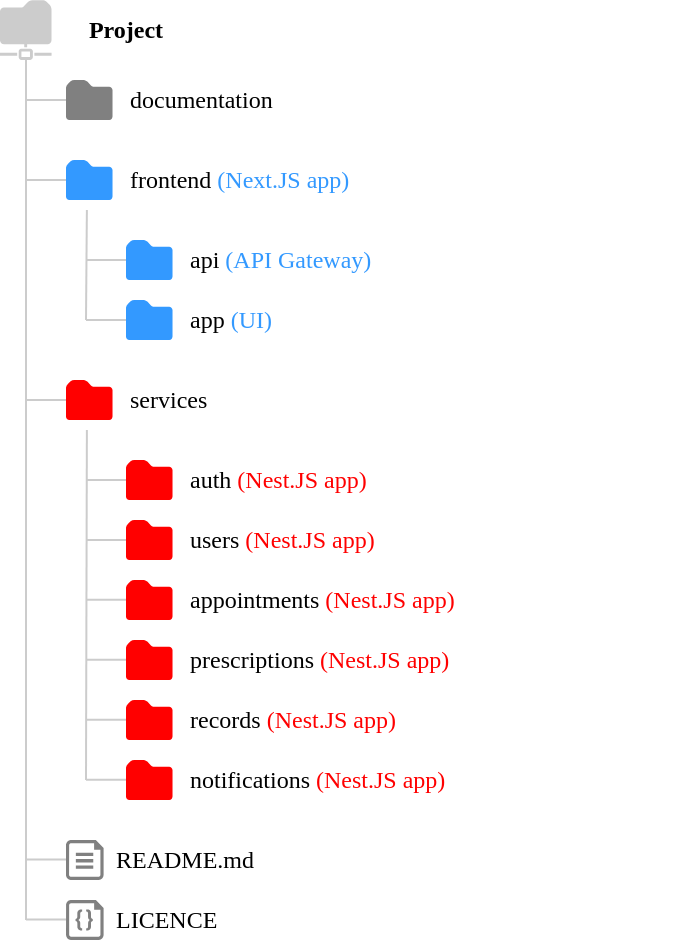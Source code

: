 <mxfile version="28.0.4">
  <diagram name="Page-1" id="RI052Ass6KsZAgoyUiPx">
    <mxGraphModel dx="920" dy="574" grid="1" gridSize="10" guides="1" tooltips="1" connect="1" arrows="1" fold="1" page="1" pageScale="1" pageWidth="850" pageHeight="1100" math="0" shadow="0">
      <root>
        <mxCell id="0" />
        <mxCell id="1" parent="0" />
        <mxCell id="jASODgR0XXV5XVLS1rNU-54" value="" style="group" parent="1" vertex="1" connectable="0">
          <mxGeometry x="87" y="80" width="343" height="475" as="geometry" />
        </mxCell>
        <mxCell id="jASODgR0XXV5XVLS1rNU-2" value="&lt;font face=&quot;Fira Code&quot;&gt;&lt;b&gt;Project&lt;/b&gt;&lt;/font&gt;" style="text;html=1;align=center;verticalAlign=middle;whiteSpace=wrap;rounded=0;" parent="jASODgR0XXV5XVLS1rNU-54" vertex="1">
          <mxGeometry x="33" width="60" height="30" as="geometry" />
        </mxCell>
        <mxCell id="jASODgR0XXV5XVLS1rNU-3" value="" style="endArrow=none;html=1;rounded=0;strokeColor=#CCCCCC;" parent="jASODgR0XXV5XVLS1rNU-54" edge="1">
          <mxGeometry width="50" height="50" relative="1" as="geometry">
            <mxPoint x="13" y="460" as="sourcePoint" />
            <mxPoint x="13" y="30" as="targetPoint" />
          </mxGeometry>
        </mxCell>
        <mxCell id="jASODgR0XXV5XVLS1rNU-5" value="" style="sketch=0;aspect=fixed;pointerEvents=1;shadow=0;dashed=0;html=1;strokeColor=none;labelPosition=center;verticalLabelPosition=bottom;verticalAlign=top;align=center;fillColor=#808080;shape=mxgraph.mscae.enterprise.folder" parent="jASODgR0XXV5XVLS1rNU-54" vertex="1">
          <mxGeometry x="33" y="40" width="23.26" height="20" as="geometry" />
        </mxCell>
        <mxCell id="jASODgR0XXV5XVLS1rNU-6" value="" style="endArrow=none;html=1;rounded=0;strokeColor=#CCCCCC;entryX=0;entryY=0.5;entryDx=0;entryDy=0;entryPerimeter=0;" parent="jASODgR0XXV5XVLS1rNU-54" target="jASODgR0XXV5XVLS1rNU-5" edge="1">
          <mxGeometry width="50" height="50" relative="1" as="geometry">
            <mxPoint x="13" y="50" as="sourcePoint" />
            <mxPoint x="13" y="150" as="targetPoint" />
          </mxGeometry>
        </mxCell>
        <mxCell id="jASODgR0XXV5XVLS1rNU-7" value="&lt;font face=&quot;Fira Code&quot;&gt;documentation&lt;/font&gt;" style="text;html=1;align=left;verticalAlign=middle;whiteSpace=wrap;rounded=0;" parent="jASODgR0XXV5XVLS1rNU-54" vertex="1">
          <mxGeometry x="63" y="35" width="100" height="30" as="geometry" />
        </mxCell>
        <mxCell id="jASODgR0XXV5XVLS1rNU-8" value="" style="sketch=0;aspect=fixed;pointerEvents=1;shadow=0;dashed=0;html=1;strokeColor=none;labelPosition=center;verticalLabelPosition=bottom;verticalAlign=top;align=center;fillColor=#3399FF;shape=mxgraph.mscae.enterprise.folder" parent="jASODgR0XXV5XVLS1rNU-54" vertex="1">
          <mxGeometry x="33" y="80" width="23.26" height="20" as="geometry" />
        </mxCell>
        <mxCell id="jASODgR0XXV5XVLS1rNU-10" value="" style="endArrow=none;html=1;rounded=0;strokeColor=#CCCCCC;entryX=0;entryY=0.5;entryDx=0;entryDy=0;entryPerimeter=0;" parent="jASODgR0XXV5XVLS1rNU-54" target="jASODgR0XXV5XVLS1rNU-8" edge="1">
          <mxGeometry width="50" height="50" relative="1" as="geometry">
            <mxPoint x="13" y="90" as="sourcePoint" />
            <mxPoint x="33" y="70" as="targetPoint" />
          </mxGeometry>
        </mxCell>
        <mxCell id="jASODgR0XXV5XVLS1rNU-11" value="&lt;font face=&quot;Fira Code&quot;&gt;frontend &lt;font style=&quot;color: rgb(51, 153, 255);&quot;&gt;(Next.JS app)&lt;/font&gt;&lt;/font&gt;" style="text;html=1;align=left;verticalAlign=middle;whiteSpace=wrap;rounded=0;" parent="jASODgR0XXV5XVLS1rNU-54" vertex="1">
          <mxGeometry x="63" y="75" width="180" height="30" as="geometry" />
        </mxCell>
        <mxCell id="jASODgR0XXV5XVLS1rNU-12" value="" style="endArrow=none;html=1;rounded=0;strokeColor=#CCCCCC;curved=1;" parent="jASODgR0XXV5XVLS1rNU-54" edge="1">
          <mxGeometry width="50" height="50" relative="1" as="geometry">
            <mxPoint x="43" y="160" as="sourcePoint" />
            <mxPoint x="43.44" y="105" as="targetPoint" />
          </mxGeometry>
        </mxCell>
        <mxCell id="jASODgR0XXV5XVLS1rNU-15" value="" style="sketch=0;aspect=fixed;pointerEvents=1;shadow=0;dashed=0;html=1;strokeColor=none;labelPosition=center;verticalLabelPosition=bottom;verticalAlign=top;align=center;fillColor=#3399FF;shape=mxgraph.mscae.enterprise.folder" parent="jASODgR0XXV5XVLS1rNU-54" vertex="1">
          <mxGeometry x="63" y="120" width="23.26" height="20" as="geometry" />
        </mxCell>
        <mxCell id="jASODgR0XXV5XVLS1rNU-16" value="" style="endArrow=none;html=1;rounded=0;strokeColor=#CCCCCC;entryX=0;entryY=0.5;entryDx=0;entryDy=0;entryPerimeter=0;" parent="jASODgR0XXV5XVLS1rNU-54" target="jASODgR0XXV5XVLS1rNU-15" edge="1">
          <mxGeometry width="50" height="50" relative="1" as="geometry">
            <mxPoint x="43" y="130" as="sourcePoint" />
            <mxPoint x="73" y="110" as="targetPoint" />
          </mxGeometry>
        </mxCell>
        <mxCell id="jASODgR0XXV5XVLS1rNU-17" value="&lt;font face=&quot;Fira Code&quot;&gt;api&amp;nbsp;&lt;font style=&quot;color: rgb(51, 153, 255);&quot;&gt;(API Gateway)&lt;/font&gt;&lt;/font&gt;" style="text;html=1;align=left;verticalAlign=middle;whiteSpace=wrap;rounded=0;" parent="jASODgR0XXV5XVLS1rNU-54" vertex="1">
          <mxGeometry x="93" y="115" width="130" height="30" as="geometry" />
        </mxCell>
        <mxCell id="jASODgR0XXV5XVLS1rNU-18" value="" style="sketch=0;aspect=fixed;pointerEvents=1;shadow=0;dashed=0;html=1;strokeColor=none;labelPosition=center;verticalLabelPosition=bottom;verticalAlign=top;align=center;fillColor=#3399FF;shape=mxgraph.mscae.enterprise.folder" parent="jASODgR0XXV5XVLS1rNU-54" vertex="1">
          <mxGeometry x="63" y="150" width="23.26" height="20" as="geometry" />
        </mxCell>
        <mxCell id="jASODgR0XXV5XVLS1rNU-19" value="&lt;font face=&quot;Fira Code&quot;&gt;app&amp;nbsp;&lt;font style=&quot;color: rgb(51, 153, 255);&quot;&gt;(UI)&lt;/font&gt;&lt;/font&gt;" style="text;html=1;align=left;verticalAlign=middle;whiteSpace=wrap;rounded=0;" parent="jASODgR0XXV5XVLS1rNU-54" vertex="1">
          <mxGeometry x="93" y="145" width="180" height="30" as="geometry" />
        </mxCell>
        <mxCell id="jASODgR0XXV5XVLS1rNU-20" value="" style="endArrow=none;html=1;rounded=0;strokeColor=#CCCCCC;entryX=0;entryY=0.5;entryDx=0;entryDy=0;entryPerimeter=0;" parent="jASODgR0XXV5XVLS1rNU-54" target="jASODgR0XXV5XVLS1rNU-18" edge="1">
          <mxGeometry width="50" height="50" relative="1" as="geometry">
            <mxPoint x="43" y="160" as="sourcePoint" />
            <mxPoint x="73" y="130" as="targetPoint" />
          </mxGeometry>
        </mxCell>
        <mxCell id="jASODgR0XXV5XVLS1rNU-21" value="" style="sketch=0;aspect=fixed;pointerEvents=1;shadow=0;dashed=0;html=1;strokeColor=none;labelPosition=center;verticalLabelPosition=bottom;verticalAlign=top;align=center;fillColor=#FF0000;shape=mxgraph.mscae.enterprise.folder" parent="jASODgR0XXV5XVLS1rNU-54" vertex="1">
          <mxGeometry x="33" y="190" width="23.26" height="20" as="geometry" />
        </mxCell>
        <mxCell id="jASODgR0XXV5XVLS1rNU-22" value="&lt;font face=&quot;Fira Code&quot;&gt;services&lt;/font&gt;" style="text;html=1;align=left;verticalAlign=middle;whiteSpace=wrap;rounded=0;" parent="jASODgR0XXV5XVLS1rNU-54" vertex="1">
          <mxGeometry x="63" y="185" width="70" height="30" as="geometry" />
        </mxCell>
        <mxCell id="jASODgR0XXV5XVLS1rNU-23" value="" style="endArrow=none;html=1;rounded=0;strokeColor=#CCCCCC;curved=1;" parent="jASODgR0XXV5XVLS1rNU-54" edge="1">
          <mxGeometry width="50" height="50" relative="1" as="geometry">
            <mxPoint x="43" y="390" as="sourcePoint" />
            <mxPoint x="43.44" y="215" as="targetPoint" />
          </mxGeometry>
        </mxCell>
        <mxCell id="jASODgR0XXV5XVLS1rNU-24" value="" style="sketch=0;aspect=fixed;pointerEvents=1;shadow=0;dashed=0;html=1;strokeColor=none;labelPosition=center;verticalLabelPosition=bottom;verticalAlign=top;align=center;fillColor=#FF0000;shape=mxgraph.mscae.enterprise.folder" parent="jASODgR0XXV5XVLS1rNU-54" vertex="1">
          <mxGeometry x="63" y="230" width="23.26" height="20" as="geometry" />
        </mxCell>
        <mxCell id="jASODgR0XXV5XVLS1rNU-25" value="" style="endArrow=none;html=1;rounded=0;strokeColor=#CCCCCC;entryX=0;entryY=0.5;entryDx=0;entryDy=0;entryPerimeter=0;" parent="jASODgR0XXV5XVLS1rNU-54" target="jASODgR0XXV5XVLS1rNU-24" edge="1">
          <mxGeometry width="50" height="50" relative="1" as="geometry">
            <mxPoint x="43" y="240" as="sourcePoint" />
            <mxPoint x="73" y="220" as="targetPoint" />
          </mxGeometry>
        </mxCell>
        <mxCell id="jASODgR0XXV5XVLS1rNU-26" value="&lt;font face=&quot;Fira Code&quot;&gt;auth&amp;nbsp;&lt;font style=&quot;color: rgb(255, 0, 0);&quot;&gt;(Nest.JS app)&lt;/font&gt;&lt;/font&gt;" style="text;html=1;align=left;verticalAlign=middle;whiteSpace=wrap;rounded=0;" parent="jASODgR0XXV5XVLS1rNU-54" vertex="1">
          <mxGeometry x="93" y="225" width="210" height="30" as="geometry" />
        </mxCell>
        <mxCell id="jASODgR0XXV5XVLS1rNU-27" value="" style="sketch=0;aspect=fixed;pointerEvents=1;shadow=0;dashed=0;html=1;strokeColor=none;labelPosition=center;verticalLabelPosition=bottom;verticalAlign=top;align=center;fillColor=#FF0000;shape=mxgraph.mscae.enterprise.folder" parent="jASODgR0XXV5XVLS1rNU-54" vertex="1">
          <mxGeometry x="63" y="260" width="23.26" height="20" as="geometry" />
        </mxCell>
        <mxCell id="jASODgR0XXV5XVLS1rNU-28" value="&lt;font face=&quot;Fira Code&quot;&gt;users&amp;nbsp;&lt;font style=&quot;color: rgb(255, 0, 0);&quot;&gt;(Nest.JS app)&lt;/font&gt;&lt;/font&gt;" style="text;html=1;align=left;verticalAlign=middle;whiteSpace=wrap;rounded=0;" parent="jASODgR0XXV5XVLS1rNU-54" vertex="1">
          <mxGeometry x="93" y="255" width="250" height="30" as="geometry" />
        </mxCell>
        <mxCell id="jASODgR0XXV5XVLS1rNU-29" value="" style="endArrow=none;html=1;rounded=0;strokeColor=#CCCCCC;entryX=0;entryY=0.5;entryDx=0;entryDy=0;entryPerimeter=0;" parent="jASODgR0XXV5XVLS1rNU-54" target="jASODgR0XXV5XVLS1rNU-27" edge="1">
          <mxGeometry width="50" height="50" relative="1" as="geometry">
            <mxPoint x="43" y="270" as="sourcePoint" />
            <mxPoint x="73" y="240" as="targetPoint" />
          </mxGeometry>
        </mxCell>
        <mxCell id="jASODgR0XXV5XVLS1rNU-30" value="" style="endArrow=none;html=1;rounded=0;strokeColor=#CCCCCC;entryX=0;entryY=0.5;entryDx=0;entryDy=0;entryPerimeter=0;" parent="jASODgR0XXV5XVLS1rNU-54" target="jASODgR0XXV5XVLS1rNU-21" edge="1">
          <mxGeometry width="50" height="50" relative="1" as="geometry">
            <mxPoint x="13" y="200" as="sourcePoint" />
            <mxPoint x="33" y="185" as="targetPoint" />
          </mxGeometry>
        </mxCell>
        <mxCell id="jASODgR0XXV5XVLS1rNU-31" value="" style="sketch=0;aspect=fixed;pointerEvents=1;shadow=0;dashed=0;html=1;strokeColor=none;labelPosition=center;verticalLabelPosition=bottom;verticalAlign=top;align=center;fillColor=#FF0000;shape=mxgraph.mscae.enterprise.folder" parent="jASODgR0XXV5XVLS1rNU-54" vertex="1">
          <mxGeometry x="63" y="290" width="23.26" height="20" as="geometry" />
        </mxCell>
        <mxCell id="jASODgR0XXV5XVLS1rNU-32" value="&lt;font face=&quot;Fira Code&quot;&gt;appointments&amp;nbsp;&lt;font style=&quot;color: rgb(255, 0, 0);&quot;&gt;(Nest.JS app)&lt;/font&gt;&lt;/font&gt;" style="text;html=1;align=left;verticalAlign=middle;whiteSpace=wrap;rounded=0;" parent="jASODgR0XXV5XVLS1rNU-54" vertex="1">
          <mxGeometry x="93" y="285" width="210" height="30" as="geometry" />
        </mxCell>
        <mxCell id="jASODgR0XXV5XVLS1rNU-33" value="" style="sketch=0;aspect=fixed;pointerEvents=1;shadow=0;dashed=0;html=1;strokeColor=none;labelPosition=center;verticalLabelPosition=bottom;verticalAlign=top;align=center;fillColor=#FF0000;shape=mxgraph.mscae.enterprise.folder" parent="jASODgR0XXV5XVLS1rNU-54" vertex="1">
          <mxGeometry x="63" y="320" width="23.26" height="20" as="geometry" />
        </mxCell>
        <mxCell id="jASODgR0XXV5XVLS1rNU-34" value="&lt;font face=&quot;Fira Code&quot;&gt;prescriptions&amp;nbsp;&lt;font style=&quot;color: rgb(255, 0, 0);&quot;&gt;(Nest.JS app)&lt;/font&gt;&lt;/font&gt;" style="text;html=1;align=left;verticalAlign=middle;whiteSpace=wrap;rounded=0;" parent="jASODgR0XXV5XVLS1rNU-54" vertex="1">
          <mxGeometry x="93" y="315" width="250" height="30" as="geometry" />
        </mxCell>
        <mxCell id="jASODgR0XXV5XVLS1rNU-35" value="" style="sketch=0;aspect=fixed;pointerEvents=1;shadow=0;dashed=0;html=1;strokeColor=none;labelPosition=center;verticalLabelPosition=bottom;verticalAlign=top;align=center;fillColor=#FF0000;shape=mxgraph.mscae.enterprise.folder" parent="jASODgR0XXV5XVLS1rNU-54" vertex="1">
          <mxGeometry x="63" y="350" width="23.26" height="20" as="geometry" />
        </mxCell>
        <mxCell id="jASODgR0XXV5XVLS1rNU-36" value="&lt;font face=&quot;Fira Code&quot;&gt;records&amp;nbsp;&lt;font style=&quot;color: rgb(255, 0, 0);&quot;&gt;(Nest.JS app)&lt;/font&gt;&lt;/font&gt;" style="text;html=1;align=left;verticalAlign=middle;whiteSpace=wrap;rounded=0;" parent="jASODgR0XXV5XVLS1rNU-54" vertex="1">
          <mxGeometry x="93" y="345" width="210" height="30" as="geometry" />
        </mxCell>
        <mxCell id="jASODgR0XXV5XVLS1rNU-37" value="" style="sketch=0;aspect=fixed;pointerEvents=1;shadow=0;dashed=0;html=1;strokeColor=none;labelPosition=center;verticalLabelPosition=bottom;verticalAlign=top;align=center;fillColor=#FF0000;shape=mxgraph.mscae.enterprise.folder" parent="jASODgR0XXV5XVLS1rNU-54" vertex="1">
          <mxGeometry x="63" y="380" width="23.26" height="20" as="geometry" />
        </mxCell>
        <mxCell id="jASODgR0XXV5XVLS1rNU-38" value="&lt;font face=&quot;Fira Code&quot;&gt;notifications&amp;nbsp;&lt;font style=&quot;color: rgb(255, 0, 0);&quot;&gt;(Nest.JS app)&lt;/font&gt;&lt;/font&gt;" style="text;html=1;align=left;verticalAlign=middle;whiteSpace=wrap;rounded=0;" parent="jASODgR0XXV5XVLS1rNU-54" vertex="1">
          <mxGeometry x="93" y="375" width="250" height="30" as="geometry" />
        </mxCell>
        <mxCell id="jASODgR0XXV5XVLS1rNU-39" value="" style="endArrow=none;html=1;rounded=0;strokeColor=#CCCCCC;entryX=0;entryY=0.5;entryDx=0;entryDy=0;entryPerimeter=0;" parent="jASODgR0XXV5XVLS1rNU-54" edge="1">
          <mxGeometry width="50" height="50" relative="1" as="geometry">
            <mxPoint x="43" y="299.89" as="sourcePoint" />
            <mxPoint x="63" y="299.89" as="targetPoint" />
          </mxGeometry>
        </mxCell>
        <mxCell id="jASODgR0XXV5XVLS1rNU-40" value="" style="endArrow=none;html=1;rounded=0;strokeColor=#CCCCCC;entryX=0;entryY=0.5;entryDx=0;entryDy=0;entryPerimeter=0;" parent="jASODgR0XXV5XVLS1rNU-54" edge="1">
          <mxGeometry width="50" height="50" relative="1" as="geometry">
            <mxPoint x="43" y="329.89" as="sourcePoint" />
            <mxPoint x="63" y="329.89" as="targetPoint" />
          </mxGeometry>
        </mxCell>
        <mxCell id="jASODgR0XXV5XVLS1rNU-41" value="" style="endArrow=none;html=1;rounded=0;strokeColor=#CCCCCC;entryX=0;entryY=0.5;entryDx=0;entryDy=0;entryPerimeter=0;" parent="jASODgR0XXV5XVLS1rNU-54" edge="1">
          <mxGeometry width="50" height="50" relative="1" as="geometry">
            <mxPoint x="43" y="359.89" as="sourcePoint" />
            <mxPoint x="63" y="359.89" as="targetPoint" />
          </mxGeometry>
        </mxCell>
        <mxCell id="jASODgR0XXV5XVLS1rNU-42" value="" style="endArrow=none;html=1;rounded=0;strokeColor=#CCCCCC;entryX=0;entryY=0.5;entryDx=0;entryDy=0;entryPerimeter=0;" parent="jASODgR0XXV5XVLS1rNU-54" edge="1">
          <mxGeometry width="50" height="50" relative="1" as="geometry">
            <mxPoint x="43" y="389.89" as="sourcePoint" />
            <mxPoint x="63" y="389.89" as="targetPoint" />
          </mxGeometry>
        </mxCell>
        <mxCell id="jASODgR0XXV5XVLS1rNU-44" value="&lt;font face=&quot;Fira Code&quot;&gt;README.md&lt;/font&gt;" style="text;html=1;align=left;verticalAlign=middle;whiteSpace=wrap;rounded=0;" parent="jASODgR0XXV5XVLS1rNU-54" vertex="1">
          <mxGeometry x="56.26" y="415" width="70" height="30" as="geometry" />
        </mxCell>
        <mxCell id="jASODgR0XXV5XVLS1rNU-46" value="&lt;font face=&quot;Fira Code&quot;&gt;LICENCE&lt;/font&gt;" style="text;html=1;align=left;verticalAlign=middle;whiteSpace=wrap;rounded=0;" parent="jASODgR0XXV5XVLS1rNU-54" vertex="1">
          <mxGeometry x="56.26" y="445" width="70" height="30" as="geometry" />
        </mxCell>
        <mxCell id="jASODgR0XXV5XVLS1rNU-48" value="" style="sketch=0;aspect=fixed;pointerEvents=1;shadow=0;dashed=0;html=1;strokeColor=none;labelPosition=center;verticalLabelPosition=bottom;verticalAlign=top;align=center;fillColor=#808080;shape=mxgraph.azure.code_file" parent="jASODgR0XXV5XVLS1rNU-54" vertex="1">
          <mxGeometry x="33" y="450" width="18.8" height="20" as="geometry" />
        </mxCell>
        <mxCell id="jASODgR0XXV5XVLS1rNU-49" value="" style="sketch=0;aspect=fixed;pointerEvents=1;shadow=0;dashed=0;html=1;strokeColor=none;labelPosition=center;verticalLabelPosition=bottom;verticalAlign=top;align=center;fillColor=#808080;shape=mxgraph.azure.file" parent="jASODgR0XXV5XVLS1rNU-54" vertex="1">
          <mxGeometry x="33" y="420" width="18.8" height="20" as="geometry" />
        </mxCell>
        <mxCell id="jASODgR0XXV5XVLS1rNU-50" value="" style="endArrow=none;html=1;rounded=0;strokeColor=#CCCCCC;entryX=0;entryY=0.5;entryDx=0;entryDy=0;entryPerimeter=0;" parent="jASODgR0XXV5XVLS1rNU-54" edge="1">
          <mxGeometry width="50" height="50" relative="1" as="geometry">
            <mxPoint x="13" y="429.77" as="sourcePoint" />
            <mxPoint x="33" y="429.77" as="targetPoint" />
          </mxGeometry>
        </mxCell>
        <mxCell id="jASODgR0XXV5XVLS1rNU-51" value="" style="endArrow=none;html=1;rounded=0;strokeColor=#CCCCCC;entryX=0;entryY=0.5;entryDx=0;entryDy=0;entryPerimeter=0;" parent="jASODgR0XXV5XVLS1rNU-54" edge="1">
          <mxGeometry width="50" height="50" relative="1" as="geometry">
            <mxPoint x="13" y="459.77" as="sourcePoint" />
            <mxPoint x="33" y="459.77" as="targetPoint" />
          </mxGeometry>
        </mxCell>
        <mxCell id="jASODgR0XXV5XVLS1rNU-53" value="" style="sketch=0;aspect=fixed;pointerEvents=1;shadow=0;dashed=0;html=1;strokeColor=none;labelPosition=center;verticalLabelPosition=bottom;verticalAlign=top;align=center;fillColor=light-dark(#CCCCCC,#BFD3FF);shape=mxgraph.mscae.enterprise.shared_folder" parent="jASODgR0XXV5XVLS1rNU-54" vertex="1">
          <mxGeometry width="25.8" height="30" as="geometry" />
        </mxCell>
      </root>
    </mxGraphModel>
  </diagram>
</mxfile>
